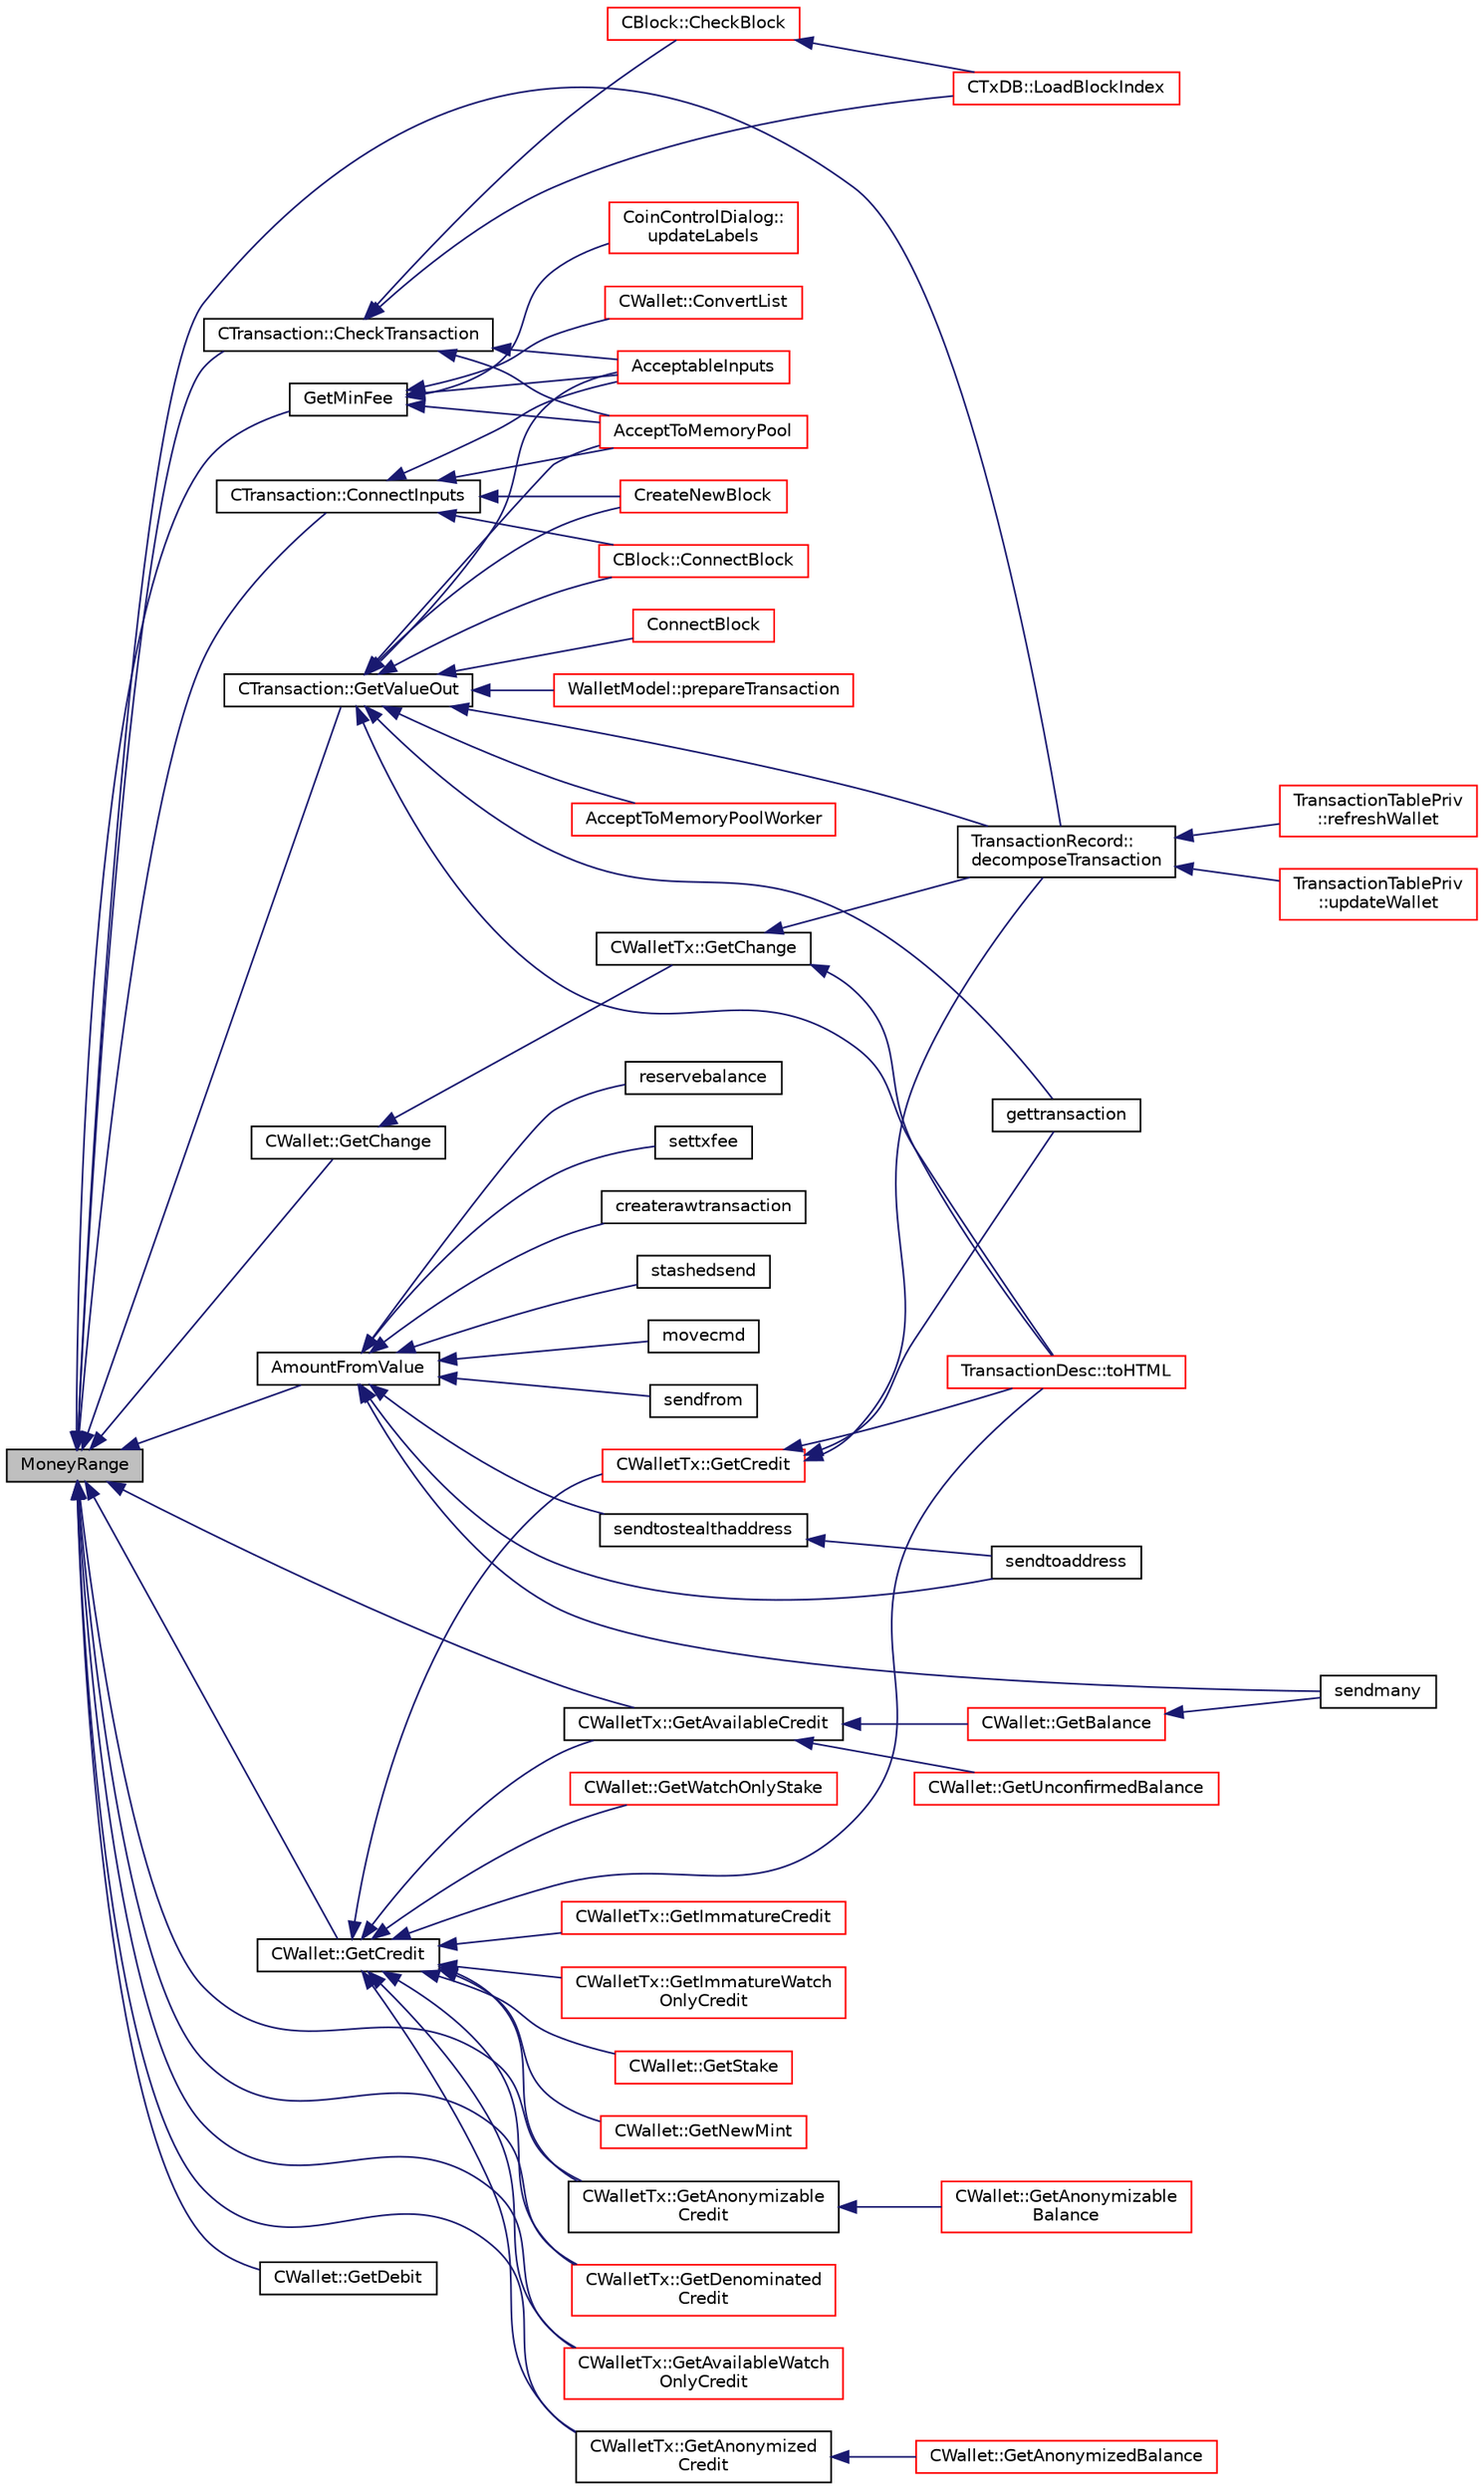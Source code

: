 digraph "MoneyRange"
{
  edge [fontname="Helvetica",fontsize="10",labelfontname="Helvetica",labelfontsize="10"];
  node [fontname="Helvetica",fontsize="10",shape=record];
  rankdir="LR";
  Node1 [label="MoneyRange",height=0.2,width=0.4,color="black", fillcolor="grey75", style="filled", fontcolor="black"];
  Node1 -> Node2 [dir="back",color="midnightblue",fontsize="10",style="solid",fontname="Helvetica"];
  Node2 [label="CTransaction::CheckTransaction",height=0.2,width=0.4,color="black", fillcolor="white", style="filled",URL="$df/d43/class_c_transaction.html#a2104329681e2749baeeaaf47c0af482d"];
  Node2 -> Node3 [dir="back",color="midnightblue",fontsize="10",style="solid",fontname="Helvetica"];
  Node3 [label="AcceptToMemoryPool",height=0.2,width=0.4,color="red", fillcolor="white", style="filled",URL="$d4/dbf/main_8h.html#addea0e425b693b4c1be712c3ead94568",tooltip="(try to) add transaction to memory pool "];
  Node2 -> Node85 [dir="back",color="midnightblue",fontsize="10",style="solid",fontname="Helvetica"];
  Node85 [label="AcceptableInputs",height=0.2,width=0.4,color="red", fillcolor="white", style="filled",URL="$d4/dbf/main_8h.html#a43f9c625cc3dfd663a76ddb4d15fce58"];
  Node2 -> Node131 [dir="back",color="midnightblue",fontsize="10",style="solid",fontname="Helvetica"];
  Node131 [label="CBlock::CheckBlock",height=0.2,width=0.4,color="red", fillcolor="white", style="filled",URL="$d3/d51/class_c_block.html#a423d19b5a2bf03e26cd412976df3ab20"];
  Node131 -> Node49 [dir="back",color="midnightblue",fontsize="10",style="solid",fontname="Helvetica"];
  Node49 [label="CTxDB::LoadBlockIndex",height=0.2,width=0.4,color="red", fillcolor="white", style="filled",URL="$d9/d8d/class_c_tx_d_b.html#abcb9df0821d996f811f6604b452a26a0"];
  Node2 -> Node49 [dir="back",color="midnightblue",fontsize="10",style="solid",fontname="Helvetica"];
  Node1 -> Node132 [dir="back",color="midnightblue",fontsize="10",style="solid",fontname="Helvetica"];
  Node132 [label="GetMinFee",height=0.2,width=0.4,color="black", fillcolor="white", style="filled",URL="$d4/dbf/main_8h.html#a95215e52b78d3270b416dc7b83a306fe"];
  Node132 -> Node3 [dir="back",color="midnightblue",fontsize="10",style="solid",fontname="Helvetica"];
  Node132 -> Node85 [dir="back",color="midnightblue",fontsize="10",style="solid",fontname="Helvetica"];
  Node132 -> Node133 [dir="back",color="midnightblue",fontsize="10",style="solid",fontname="Helvetica"];
  Node133 [label="CoinControlDialog::\lupdateLabels",height=0.2,width=0.4,color="red", fillcolor="white", style="filled",URL="$dd/dfb/class_coin_control_dialog.html#a4fc60e89b097952ff22dc0f9c58c87d9"];
  Node132 -> Node157 [dir="back",color="midnightblue",fontsize="10",style="solid",fontname="Helvetica"];
  Node157 [label="CWallet::ConvertList",height=0.2,width=0.4,color="red", fillcolor="white", style="filled",URL="$d2/de5/class_c_wallet.html#adbc8cbc5a39e04446f4277487405c06b"];
  Node1 -> Node158 [dir="back",color="midnightblue",fontsize="10",style="solid",fontname="Helvetica"];
  Node158 [label="CTransaction::ConnectInputs",height=0.2,width=0.4,color="black", fillcolor="white", style="filled",URL="$df/d43/class_c_transaction.html#aaab6c4ba493c918e29fd383043dcaae7",tooltip="Sanity check previous transactions, then, if all checks succeed, mark them as spent by this transacti..."];
  Node158 -> Node3 [dir="back",color="midnightblue",fontsize="10",style="solid",fontname="Helvetica"];
  Node158 -> Node85 [dir="back",color="midnightblue",fontsize="10",style="solid",fontname="Helvetica"];
  Node158 -> Node159 [dir="back",color="midnightblue",fontsize="10",style="solid",fontname="Helvetica"];
  Node159 [label="CBlock::ConnectBlock",height=0.2,width=0.4,color="red", fillcolor="white", style="filled",URL="$d3/d51/class_c_block.html#a1ae149d97c7b7eadf48f5cea934b6217"];
  Node158 -> Node160 [dir="back",color="midnightblue",fontsize="10",style="solid",fontname="Helvetica"];
  Node160 [label="CreateNewBlock",height=0.2,width=0.4,color="red", fillcolor="white", style="filled",URL="$de/d13/miner_8h.html#aca0de7d757e027c2b08bd101c68c1549"];
  Node1 -> Node163 [dir="back",color="midnightblue",fontsize="10",style="solid",fontname="Helvetica"];
  Node163 [label="CTransaction::GetValueOut",height=0.2,width=0.4,color="black", fillcolor="white", style="filled",URL="$df/d43/class_c_transaction.html#a9ce7d94c68adb37627d82669b83a7c59",tooltip="Amount of ions spent by this transaction. "];
  Node163 -> Node3 [dir="back",color="midnightblue",fontsize="10",style="solid",fontname="Helvetica"];
  Node163 -> Node85 [dir="back",color="midnightblue",fontsize="10",style="solid",fontname="Helvetica"];
  Node163 -> Node159 [dir="back",color="midnightblue",fontsize="10",style="solid",fontname="Helvetica"];
  Node163 -> Node160 [dir="back",color="midnightblue",fontsize="10",style="solid",fontname="Helvetica"];
  Node163 -> Node53 [dir="back",color="midnightblue",fontsize="10",style="solid",fontname="Helvetica"];
  Node53 [label="TransactionDesc::toHTML",height=0.2,width=0.4,color="red", fillcolor="white", style="filled",URL="$d4/da9/class_transaction_desc.html#ab7c9dbb2048aae121dd9d75df86e64f4"];
  Node163 -> Node164 [dir="back",color="midnightblue",fontsize="10",style="solid",fontname="Helvetica"];
  Node164 [label="TransactionRecord::\ldecomposeTransaction",height=0.2,width=0.4,color="black", fillcolor="white", style="filled",URL="$d1/da7/class_transaction_record.html#a9f5db4465fa5fdcc3f9af525096bcdb9"];
  Node164 -> Node65 [dir="back",color="midnightblue",fontsize="10",style="solid",fontname="Helvetica"];
  Node65 [label="TransactionTablePriv\l::refreshWallet",height=0.2,width=0.4,color="red", fillcolor="white", style="filled",URL="$d2/ddb/class_transaction_table_priv.html#a1f81da5d7cfb2aac03a5e18e6bc91792"];
  Node164 -> Node165 [dir="back",color="midnightblue",fontsize="10",style="solid",fontname="Helvetica"];
  Node165 [label="TransactionTablePriv\l::updateWallet",height=0.2,width=0.4,color="red", fillcolor="white", style="filled",URL="$d2/ddb/class_transaction_table_priv.html#a5a8454ce91251c4d9eb927bf2850745c"];
  Node163 -> Node167 [dir="back",color="midnightblue",fontsize="10",style="solid",fontname="Helvetica"];
  Node167 [label="WalletModel::prepareTransaction",height=0.2,width=0.4,color="red", fillcolor="white", style="filled",URL="$d4/d27/class_wallet_model.html#a8abc851901c7c7343ebfb5a8e5fc0154"];
  Node163 -> Node168 [dir="back",color="midnightblue",fontsize="10",style="solid",fontname="Helvetica"];
  Node168 [label="gettransaction",height=0.2,width=0.4,color="black", fillcolor="white", style="filled",URL="$df/d1d/rpcwallet_8cpp.html#a845c15a1402787fcf2cc021111ea89f5"];
  Node163 -> Node169 [dir="back",color="midnightblue",fontsize="10",style="solid",fontname="Helvetica"];
  Node169 [label="AcceptToMemoryPoolWorker",height=0.2,width=0.4,color="red", fillcolor="white", style="filled",URL="$dd/d7d/validation_8cpp.html#a274b0623037c72315662a07ecf760176"];
  Node163 -> Node180 [dir="back",color="midnightblue",fontsize="10",style="solid",fontname="Helvetica"];
  Node180 [label="ConnectBlock",height=0.2,width=0.4,color="red", fillcolor="white", style="filled",URL="$dd/d7d/validation_8cpp.html#afafbb35ee38b98e832fcb8b159942055",tooltip="Apply the effects of this block (with given index) on the UTXO set represented by coins..."];
  Node1 -> Node164 [dir="back",color="midnightblue",fontsize="10",style="solid",fontname="Helvetica"];
  Node1 -> Node188 [dir="back",color="midnightblue",fontsize="10",style="solid",fontname="Helvetica"];
  Node188 [label="AmountFromValue",height=0.2,width=0.4,color="black", fillcolor="white", style="filled",URL="$d6/d76/rpcserver_8cpp.html#a24a3c6bbc75f2c852a8e7a00df4b2970"];
  Node188 -> Node189 [dir="back",color="midnightblue",fontsize="10",style="solid",fontname="Helvetica"];
  Node189 [label="createrawtransaction",height=0.2,width=0.4,color="black", fillcolor="white", style="filled",URL="$dc/da8/rpcrawtransaction_8cpp.html#a7924d2aa3d68d890b82773445e0d949e"];
  Node188 -> Node35 [dir="back",color="midnightblue",fontsize="10",style="solid",fontname="Helvetica"];
  Node35 [label="stashedsend",height=0.2,width=0.4,color="black", fillcolor="white", style="filled",URL="$d5/d6b/rpcstashedsend_8cpp.html#a5a7cb1ad55aeaa8bcbb5172e9153a75a"];
  Node188 -> Node37 [dir="back",color="midnightblue",fontsize="10",style="solid",fontname="Helvetica"];
  Node37 [label="sendtoaddress",height=0.2,width=0.4,color="black", fillcolor="white", style="filled",URL="$df/d1d/rpcwallet_8cpp.html#a134064858f9cfa4775a6ae34cac2b133"];
  Node188 -> Node190 [dir="back",color="midnightblue",fontsize="10",style="solid",fontname="Helvetica"];
  Node190 [label="movecmd",height=0.2,width=0.4,color="black", fillcolor="white", style="filled",URL="$df/d1d/rpcwallet_8cpp.html#a7dcb5aa63b46944bc4874719c8e1db15"];
  Node188 -> Node38 [dir="back",color="midnightblue",fontsize="10",style="solid",fontname="Helvetica"];
  Node38 [label="sendfrom",height=0.2,width=0.4,color="black", fillcolor="white", style="filled",URL="$df/d1d/rpcwallet_8cpp.html#a845eaefd9ec7752b1145c183205524d0"];
  Node188 -> Node43 [dir="back",color="midnightblue",fontsize="10",style="solid",fontname="Helvetica"];
  Node43 [label="sendmany",height=0.2,width=0.4,color="black", fillcolor="white", style="filled",URL="$df/d1d/rpcwallet_8cpp.html#adeb5f23f20fb4e589dab23cadf75c92d"];
  Node188 -> Node191 [dir="back",color="midnightblue",fontsize="10",style="solid",fontname="Helvetica"];
  Node191 [label="reservebalance",height=0.2,width=0.4,color="black", fillcolor="white", style="filled",URL="$df/d1d/rpcwallet_8cpp.html#ac121309c99bd91b41eb61a3a8f1ab902"];
  Node188 -> Node192 [dir="back",color="midnightblue",fontsize="10",style="solid",fontname="Helvetica"];
  Node192 [label="settxfee",height=0.2,width=0.4,color="black", fillcolor="white", style="filled",URL="$df/d1d/rpcwallet_8cpp.html#a68e2fb93e252e5b3a97dd629815a9159"];
  Node188 -> Node193 [dir="back",color="midnightblue",fontsize="10",style="solid",fontname="Helvetica"];
  Node193 [label="sendtostealthaddress",height=0.2,width=0.4,color="black", fillcolor="white", style="filled",URL="$df/d1d/rpcwallet_8cpp.html#ad901105908c7eea072067a49643a906e"];
  Node193 -> Node37 [dir="back",color="midnightblue",fontsize="10",style="solid",fontname="Helvetica"];
  Node1 -> Node194 [dir="back",color="midnightblue",fontsize="10",style="solid",fontname="Helvetica"];
  Node194 [label="CWallet::GetCredit",height=0.2,width=0.4,color="black", fillcolor="white", style="filled",URL="$d2/de5/class_c_wallet.html#aa60b69c7d4ea6063ed83b13d7c6fe695"];
  Node194 -> Node53 [dir="back",color="midnightblue",fontsize="10",style="solid",fontname="Helvetica"];
  Node194 -> Node195 [dir="back",color="midnightblue",fontsize="10",style="solid",fontname="Helvetica"];
  Node195 [label="CWallet::GetStake",height=0.2,width=0.4,color="red", fillcolor="white", style="filled",URL="$d2/de5/class_c_wallet.html#a87a52700330336da4957026c091916d8"];
  Node194 -> Node199 [dir="back",color="midnightblue",fontsize="10",style="solid",fontname="Helvetica"];
  Node199 [label="CWallet::GetNewMint",height=0.2,width=0.4,color="red", fillcolor="white", style="filled",URL="$d2/de5/class_c_wallet.html#ac25ce29902498fb0092886a63ae195b8"];
  Node194 -> Node200 [dir="back",color="midnightblue",fontsize="10",style="solid",fontname="Helvetica"];
  Node200 [label="CWallet::GetWatchOnlyStake",height=0.2,width=0.4,color="red", fillcolor="white", style="filled",URL="$d2/de5/class_c_wallet.html#a82b1de8131c2cdd7ec158a06f42586e0"];
  Node194 -> Node202 [dir="back",color="midnightblue",fontsize="10",style="solid",fontname="Helvetica"];
  Node202 [label="CWalletTx::GetCredit",height=0.2,width=0.4,color="red", fillcolor="white", style="filled",URL="$d6/d53/class_c_wallet_tx.html#a176e9ecbafbee27d604acbab9804885d"];
  Node202 -> Node53 [dir="back",color="midnightblue",fontsize="10",style="solid",fontname="Helvetica"];
  Node202 -> Node164 [dir="back",color="midnightblue",fontsize="10",style="solid",fontname="Helvetica"];
  Node202 -> Node168 [dir="back",color="midnightblue",fontsize="10",style="solid",fontname="Helvetica"];
  Node194 -> Node203 [dir="back",color="midnightblue",fontsize="10",style="solid",fontname="Helvetica"];
  Node203 [label="CWalletTx::GetImmatureCredit",height=0.2,width=0.4,color="red", fillcolor="white", style="filled",URL="$d6/d53/class_c_wallet_tx.html#a19bb617269ab1ce42f5d18e1f1f8db09"];
  Node194 -> Node206 [dir="back",color="midnightblue",fontsize="10",style="solid",fontname="Helvetica"];
  Node206 [label="CWalletTx::GetAvailableCredit",height=0.2,width=0.4,color="black", fillcolor="white", style="filled",URL="$d6/d53/class_c_wallet_tx.html#af3c82ba365c720dd3d929b86bf432ef6"];
  Node206 -> Node207 [dir="back",color="midnightblue",fontsize="10",style="solid",fontname="Helvetica"];
  Node207 [label="CWallet::GetBalance",height=0.2,width=0.4,color="red", fillcolor="white", style="filled",URL="$d2/de5/class_c_wallet.html#aa6522c2833bc0a84d216cf102b51ba05"];
  Node207 -> Node43 [dir="back",color="midnightblue",fontsize="10",style="solid",fontname="Helvetica"];
  Node206 -> Node210 [dir="back",color="midnightblue",fontsize="10",style="solid",fontname="Helvetica"];
  Node210 [label="CWallet::GetUnconfirmedBalance",height=0.2,width=0.4,color="red", fillcolor="white", style="filled",URL="$d2/de5/class_c_wallet.html#a6e6e1497535d499242c2f2a76d1cbe63"];
  Node194 -> Node212 [dir="back",color="midnightblue",fontsize="10",style="solid",fontname="Helvetica"];
  Node212 [label="CWalletTx::GetAnonymizable\lCredit",height=0.2,width=0.4,color="black", fillcolor="white", style="filled",URL="$d6/d53/class_c_wallet_tx.html#a36141f888e497336898f48274b92cf37"];
  Node212 -> Node213 [dir="back",color="midnightblue",fontsize="10",style="solid",fontname="Helvetica"];
  Node213 [label="CWallet::GetAnonymizable\lBalance",height=0.2,width=0.4,color="red", fillcolor="white", style="filled",URL="$d2/de5/class_c_wallet.html#a173ba5fb0dee2879755682ec21ee57a7"];
  Node194 -> Node221 [dir="back",color="midnightblue",fontsize="10",style="solid",fontname="Helvetica"];
  Node221 [label="CWalletTx::GetAnonymized\lCredit",height=0.2,width=0.4,color="black", fillcolor="white", style="filled",URL="$d6/d53/class_c_wallet_tx.html#a49cae757845e1bf0cb3c8e17bd96d4a1"];
  Node221 -> Node222 [dir="back",color="midnightblue",fontsize="10",style="solid",fontname="Helvetica"];
  Node222 [label="CWallet::GetAnonymizedBalance",height=0.2,width=0.4,color="red", fillcolor="white", style="filled",URL="$d2/de5/class_c_wallet.html#ad71e805ab9614962a57cb931e91b4297"];
  Node194 -> Node224 [dir="back",color="midnightblue",fontsize="10",style="solid",fontname="Helvetica"];
  Node224 [label="CWalletTx::GetDenominated\lCredit",height=0.2,width=0.4,color="red", fillcolor="white", style="filled",URL="$d6/d53/class_c_wallet_tx.html#add56840ebbe56702eeddbfda1870d628"];
  Node194 -> Node226 [dir="back",color="midnightblue",fontsize="10",style="solid",fontname="Helvetica"];
  Node226 [label="CWalletTx::GetImmatureWatch\lOnlyCredit",height=0.2,width=0.4,color="red", fillcolor="white", style="filled",URL="$d6/d53/class_c_wallet_tx.html#a72f8eabb937fe06b415316c2ef4ea510"];
  Node194 -> Node229 [dir="back",color="midnightblue",fontsize="10",style="solid",fontname="Helvetica"];
  Node229 [label="CWalletTx::GetAvailableWatch\lOnlyCredit",height=0.2,width=0.4,color="red", fillcolor="white", style="filled",URL="$d6/d53/class_c_wallet_tx.html#ac78c4da3c420b2b28370cba7044dd68d"];
  Node1 -> Node234 [dir="back",color="midnightblue",fontsize="10",style="solid",fontname="Helvetica"];
  Node234 [label="CWallet::GetChange",height=0.2,width=0.4,color="black", fillcolor="white", style="filled",URL="$d2/de5/class_c_wallet.html#ac1abe6ee00d6a8f20e92e164c423a6d5"];
  Node234 -> Node235 [dir="back",color="midnightblue",fontsize="10",style="solid",fontname="Helvetica"];
  Node235 [label="CWalletTx::GetChange",height=0.2,width=0.4,color="black", fillcolor="white", style="filled",URL="$d6/d53/class_c_wallet_tx.html#a714fe72284e4cc436d84f751a9a7aa60"];
  Node235 -> Node53 [dir="back",color="midnightblue",fontsize="10",style="solid",fontname="Helvetica"];
  Node235 -> Node164 [dir="back",color="midnightblue",fontsize="10",style="solid",fontname="Helvetica"];
  Node1 -> Node236 [dir="back",color="midnightblue",fontsize="10",style="solid",fontname="Helvetica"];
  Node236 [label="CWallet::GetDebit",height=0.2,width=0.4,color="black", fillcolor="white", style="filled",URL="$d2/de5/class_c_wallet.html#ab443cb2d3a96e324587625e6b41ebcbf"];
  Node1 -> Node206 [dir="back",color="midnightblue",fontsize="10",style="solid",fontname="Helvetica"];
  Node1 -> Node212 [dir="back",color="midnightblue",fontsize="10",style="solid",fontname="Helvetica"];
  Node1 -> Node221 [dir="back",color="midnightblue",fontsize="10",style="solid",fontname="Helvetica"];
  Node1 -> Node224 [dir="back",color="midnightblue",fontsize="10",style="solid",fontname="Helvetica"];
  Node1 -> Node229 [dir="back",color="midnightblue",fontsize="10",style="solid",fontname="Helvetica"];
}
